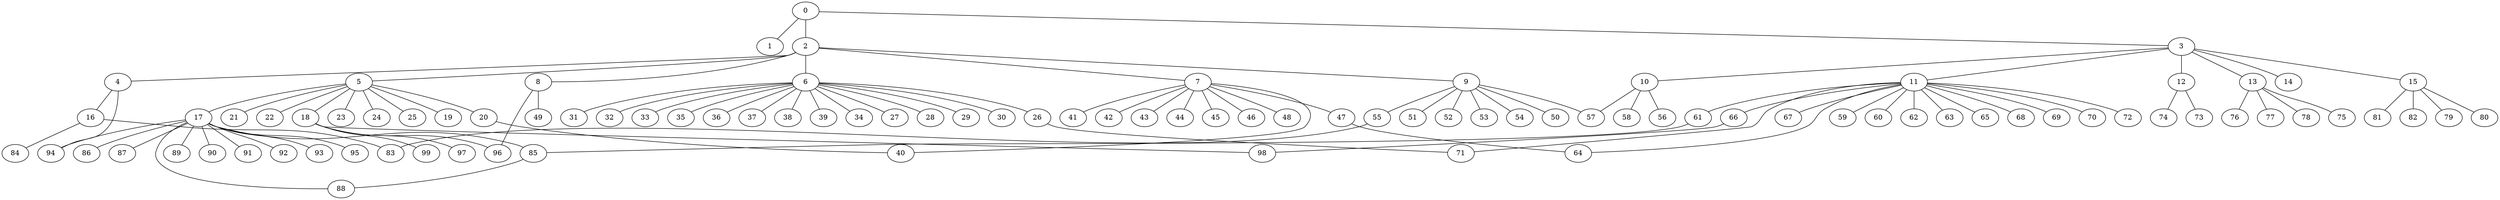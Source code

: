 
graph graphname {
    0 -- 1
0 -- 2
0 -- 3
2 -- 4
2 -- 5
2 -- 6
2 -- 7
2 -- 8
2 -- 9
3 -- 10
3 -- 11
3 -- 12
3 -- 13
3 -- 14
3 -- 15
4 -- 16
4 -- 94
5 -- 17
5 -- 18
5 -- 19
5 -- 20
5 -- 21
5 -- 22
5 -- 23
5 -- 24
5 -- 25
6 -- 32
6 -- 33
6 -- 35
6 -- 36
6 -- 37
6 -- 38
6 -- 39
6 -- 34
6 -- 26
6 -- 27
6 -- 28
6 -- 29
6 -- 30
6 -- 31
7 -- 40
7 -- 41
7 -- 42
7 -- 43
7 -- 44
7 -- 45
7 -- 46
7 -- 47
7 -- 48
8 -- 49
8 -- 96
9 -- 50
9 -- 51
9 -- 52
9 -- 53
9 -- 54
9 -- 55
9 -- 57
10 -- 56
10 -- 57
10 -- 58
11 -- 64
11 -- 65
11 -- 66
11 -- 68
11 -- 69
11 -- 70
11 -- 71
11 -- 72
11 -- 67
11 -- 59
11 -- 60
11 -- 61
11 -- 62
11 -- 63
12 -- 73
12 -- 74
13 -- 75
13 -- 76
13 -- 77
13 -- 78
15 -- 80
15 -- 81
15 -- 82
15 -- 79
16 -- 84
16 -- 83
17 -- 85
17 -- 86
17 -- 87
17 -- 88
17 -- 89
17 -- 90
17 -- 91
17 -- 92
17 -- 93
17 -- 94
17 -- 95
18 -- 96
18 -- 97
18 -- 98
18 -- 99
20 -- 40
26 -- 71
47 -- 64
55 -- 83
61 -- 85
66 -- 98
85 -- 88

}
